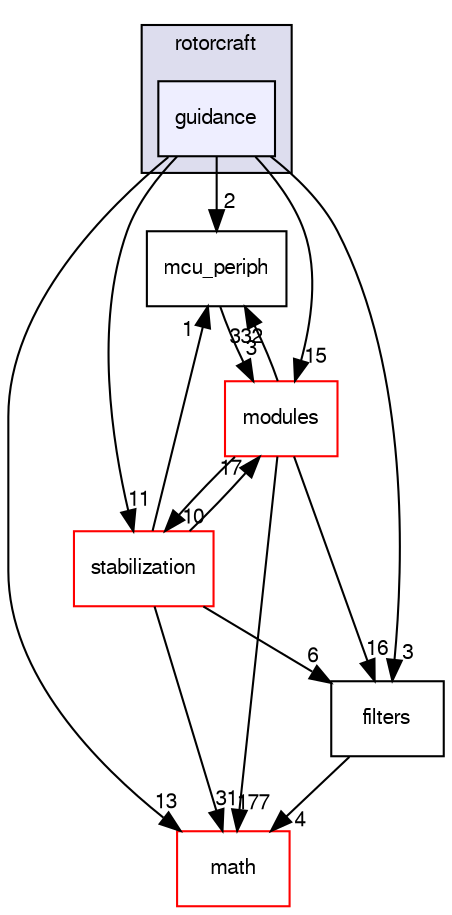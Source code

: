 digraph "sw/airborne/firmwares/rotorcraft/guidance" {
  compound=true
  node [ fontsize="10", fontname="FreeSans"];
  edge [ labelfontsize="10", labelfontname="FreeSans"];
  subgraph clusterdir_e37d355c72eb7c8e5b43c34bdea5a24b {
    graph [ bgcolor="#ddddee", pencolor="black", label="rotorcraft" fontname="FreeSans", fontsize="10", URL="dir_e37d355c72eb7c8e5b43c34bdea5a24b.html"]
  dir_3d64810a495a8e63c02e8d4ee1418813 [shape=box, label="guidance", style="filled", fillcolor="#eeeeff", pencolor="black", URL="dir_3d64810a495a8e63c02e8d4ee1418813.html"];
  }
  dir_1ca43f6a116d741d80fb1d0555a2b198 [shape=box label="mcu_periph" URL="dir_1ca43f6a116d741d80fb1d0555a2b198.html"];
  dir_1444106569909aede49a887d28257b90 [shape=box label="filters" URL="dir_1444106569909aede49a887d28257b90.html"];
  dir_d1b81cc433edb6118e3c3e3bc7700be0 [shape=box label="stabilization" fillcolor="white" style="filled" color="red" URL="dir_d1b81cc433edb6118e3c3e3bc7700be0.html"];
  dir_29343b6f5fcd4b75a5dfbb985ff56864 [shape=box label="math" fillcolor="white" style="filled" color="red" URL="dir_29343b6f5fcd4b75a5dfbb985ff56864.html"];
  dir_c2abcdd6ccb39c3582929c0e3f5651c2 [shape=box label="modules" fillcolor="white" style="filled" color="red" URL="dir_c2abcdd6ccb39c3582929c0e3f5651c2.html"];
  dir_1ca43f6a116d741d80fb1d0555a2b198->dir_c2abcdd6ccb39c3582929c0e3f5651c2 [headlabel="3", labeldistance=1.5 headhref="dir_000107_000031.html"];
  dir_3d64810a495a8e63c02e8d4ee1418813->dir_1ca43f6a116d741d80fb1d0555a2b198 [headlabel="2", labeldistance=1.5 headhref="dir_000098_000107.html"];
  dir_3d64810a495a8e63c02e8d4ee1418813->dir_1444106569909aede49a887d28257b90 [headlabel="3", labeldistance=1.5 headhref="dir_000098_000091.html"];
  dir_3d64810a495a8e63c02e8d4ee1418813->dir_d1b81cc433edb6118e3c3e3bc7700be0 [headlabel="11", labeldistance=1.5 headhref="dir_000098_000100.html"];
  dir_3d64810a495a8e63c02e8d4ee1418813->dir_29343b6f5fcd4b75a5dfbb985ff56864 [headlabel="13", labeldistance=1.5 headhref="dir_000098_000105.html"];
  dir_3d64810a495a8e63c02e8d4ee1418813->dir_c2abcdd6ccb39c3582929c0e3f5651c2 [headlabel="15", labeldistance=1.5 headhref="dir_000098_000031.html"];
  dir_1444106569909aede49a887d28257b90->dir_29343b6f5fcd4b75a5dfbb985ff56864 [headlabel="4", labeldistance=1.5 headhref="dir_000091_000105.html"];
  dir_d1b81cc433edb6118e3c3e3bc7700be0->dir_1ca43f6a116d741d80fb1d0555a2b198 [headlabel="1", labeldistance=1.5 headhref="dir_000100_000107.html"];
  dir_d1b81cc433edb6118e3c3e3bc7700be0->dir_1444106569909aede49a887d28257b90 [headlabel="6", labeldistance=1.5 headhref="dir_000100_000091.html"];
  dir_d1b81cc433edb6118e3c3e3bc7700be0->dir_29343b6f5fcd4b75a5dfbb985ff56864 [headlabel="31", labeldistance=1.5 headhref="dir_000100_000105.html"];
  dir_d1b81cc433edb6118e3c3e3bc7700be0->dir_c2abcdd6ccb39c3582929c0e3f5651c2 [headlabel="17", labeldistance=1.5 headhref="dir_000100_000031.html"];
  dir_c2abcdd6ccb39c3582929c0e3f5651c2->dir_1ca43f6a116d741d80fb1d0555a2b198 [headlabel="332", labeldistance=1.5 headhref="dir_000031_000107.html"];
  dir_c2abcdd6ccb39c3582929c0e3f5651c2->dir_1444106569909aede49a887d28257b90 [headlabel="16", labeldistance=1.5 headhref="dir_000031_000091.html"];
  dir_c2abcdd6ccb39c3582929c0e3f5651c2->dir_d1b81cc433edb6118e3c3e3bc7700be0 [headlabel="10", labeldistance=1.5 headhref="dir_000031_000100.html"];
  dir_c2abcdd6ccb39c3582929c0e3f5651c2->dir_29343b6f5fcd4b75a5dfbb985ff56864 [headlabel="177", labeldistance=1.5 headhref="dir_000031_000105.html"];
}
